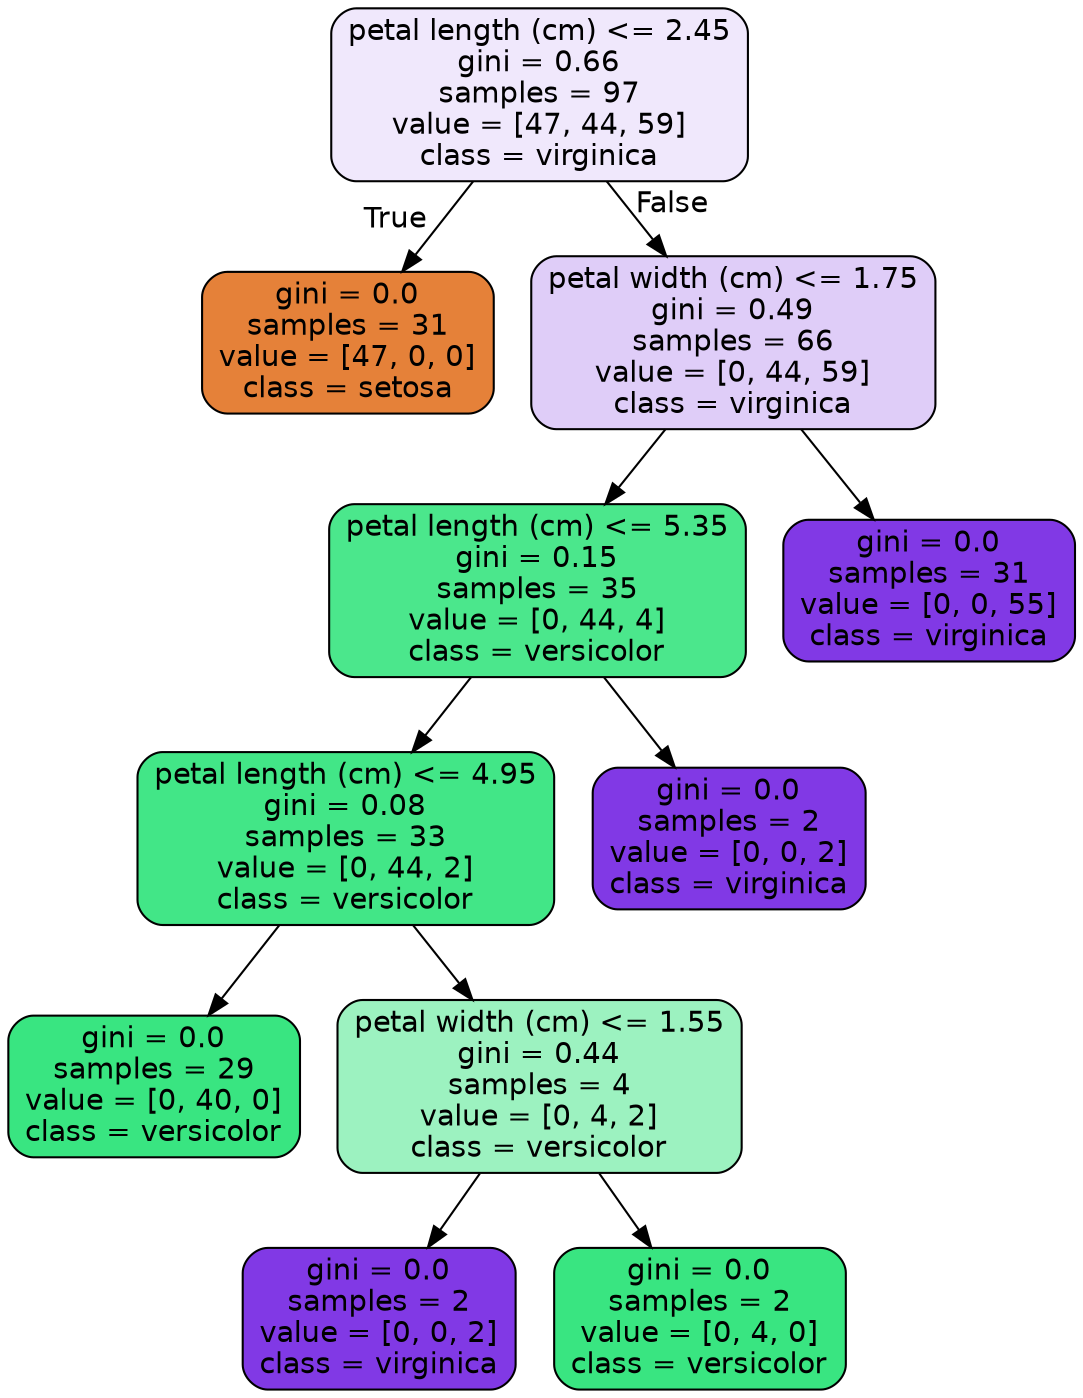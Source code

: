 digraph Tree {
node [shape=box, style="filled, rounded", color="black", fontname=helvetica] ;
edge [fontname=helvetica] ;
0 [label="petal length (cm) <= 2.45\ngini = 0.66\nsamples = 97\nvalue = [47, 44, 59]\nclass = virginica", fillcolor="#f0e8fc"] ;
1 [label="gini = 0.0\nsamples = 31\nvalue = [47, 0, 0]\nclass = setosa", fillcolor="#e58139"] ;
0 -> 1 [labeldistance=2.5, labelangle=45, headlabel="True"] ;
2 [label="petal width (cm) <= 1.75\ngini = 0.49\nsamples = 66\nvalue = [0, 44, 59]\nclass = virginica", fillcolor="#dfcdf8"] ;
0 -> 2 [labeldistance=2.5, labelangle=-45, headlabel="False"] ;
3 [label="petal length (cm) <= 5.35\ngini = 0.15\nsamples = 35\nvalue = [0, 44, 4]\nclass = versicolor", fillcolor="#4be78c"] ;
2 -> 3 ;
4 [label="petal length (cm) <= 4.95\ngini = 0.08\nsamples = 33\nvalue = [0, 44, 2]\nclass = versicolor", fillcolor="#42e687"] ;
3 -> 4 ;
5 [label="gini = 0.0\nsamples = 29\nvalue = [0, 40, 0]\nclass = versicolor", fillcolor="#39e581"] ;
4 -> 5 ;
6 [label="petal width (cm) <= 1.55\ngini = 0.44\nsamples = 4\nvalue = [0, 4, 2]\nclass = versicolor", fillcolor="#9cf2c0"] ;
4 -> 6 ;
7 [label="gini = 0.0\nsamples = 2\nvalue = [0, 0, 2]\nclass = virginica", fillcolor="#8139e5"] ;
6 -> 7 ;
8 [label="gini = 0.0\nsamples = 2\nvalue = [0, 4, 0]\nclass = versicolor", fillcolor="#39e581"] ;
6 -> 8 ;
9 [label="gini = 0.0\nsamples = 2\nvalue = [0, 0, 2]\nclass = virginica", fillcolor="#8139e5"] ;
3 -> 9 ;
10 [label="gini = 0.0\nsamples = 31\nvalue = [0, 0, 55]\nclass = virginica", fillcolor="#8139e5"] ;
2 -> 10 ;
}